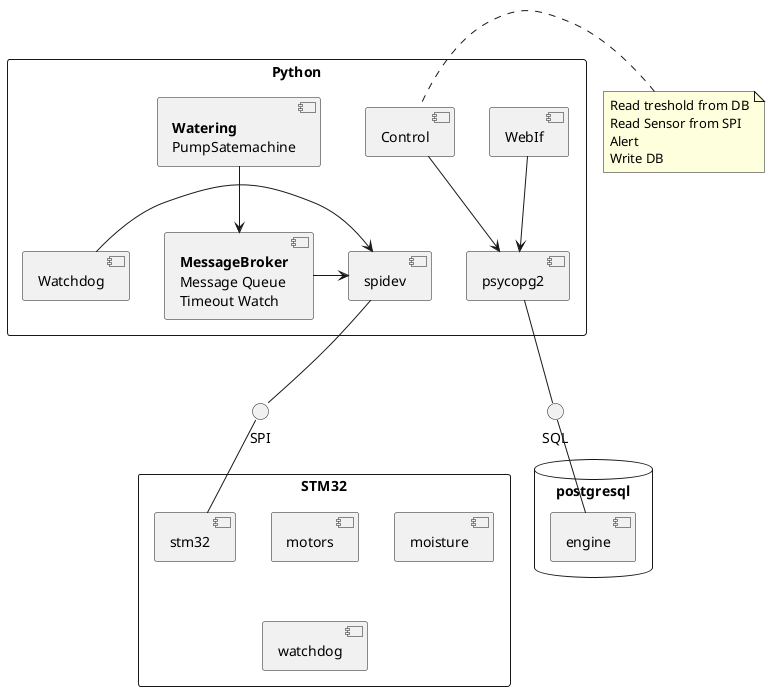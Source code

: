 @startuml
Top to bottom direction

rectangle Python { 
component [**MessageBroker**\nMessage Queue\nTimeout Watch] as broker
[Control]
[**Watering**\nPumpSatemachine] --> broker
Control --> [psycopg2]
[WebIf] --> [psycopg2]

broker -> [spidev]
[Watchdog] -> [spidev]
}

interface SPI as spi
rectangle STM32 {
spi -- [stm32]
[motors]
[moisture]
[watchdog]
}
() SQL as sql
database postgresql as db {

sql -- [engine]
}

[psycopg2] -- sql
[spidev] -- spi

note left of Control
Read treshold from DB
Read Sensor from SPI
Alert
Write DB
end note

@enduml

